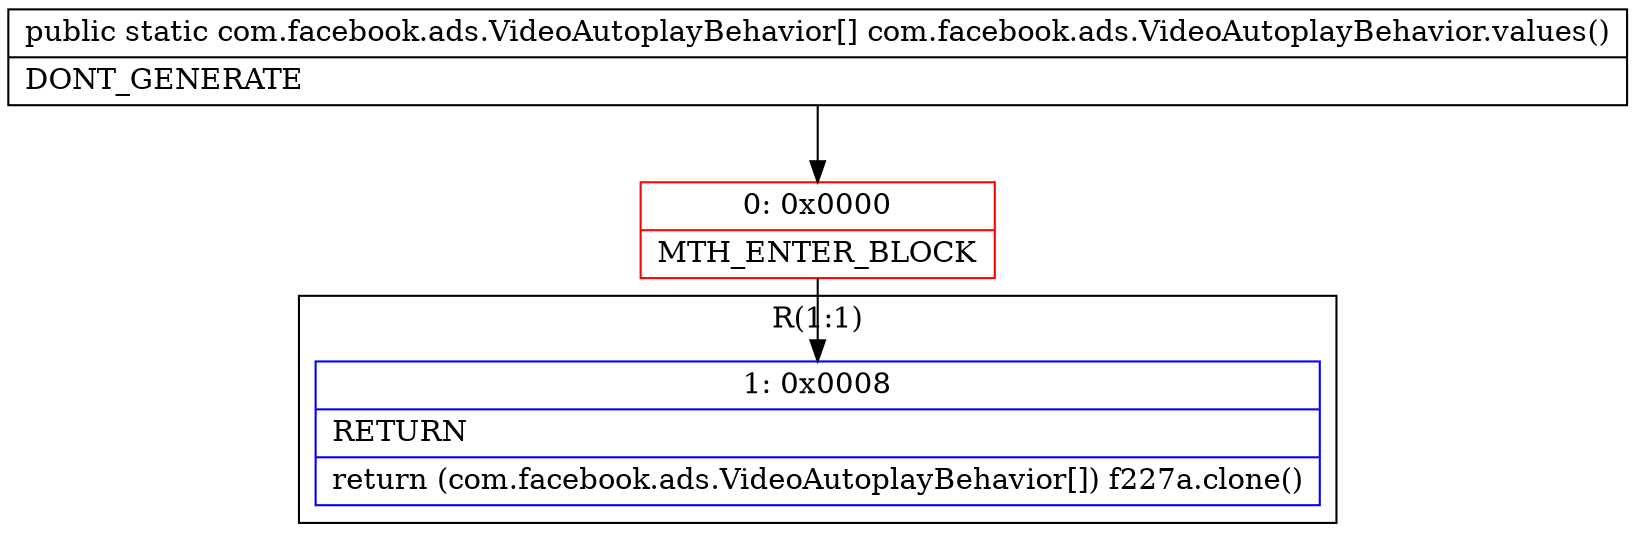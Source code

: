 digraph "CFG forcom.facebook.ads.VideoAutoplayBehavior.values()[Lcom\/facebook\/ads\/VideoAutoplayBehavior;" {
subgraph cluster_Region_1307036212 {
label = "R(1:1)";
node [shape=record,color=blue];
Node_1 [shape=record,label="{1\:\ 0x0008|RETURN\l|return (com.facebook.ads.VideoAutoplayBehavior[]) f227a.clone()\l}"];
}
Node_0 [shape=record,color=red,label="{0\:\ 0x0000|MTH_ENTER_BLOCK\l}"];
MethodNode[shape=record,label="{public static com.facebook.ads.VideoAutoplayBehavior[] com.facebook.ads.VideoAutoplayBehavior.values()  | DONT_GENERATE\l}"];
MethodNode -> Node_0;
Node_0 -> Node_1;
}

